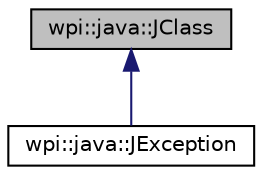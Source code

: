 digraph "wpi::java::JClass"
{
  edge [fontname="Helvetica",fontsize="10",labelfontname="Helvetica",labelfontsize="10"];
  node [fontname="Helvetica",fontsize="10",shape=record];
  Node1 [label="wpi::java::JClass",height=0.2,width=0.4,color="black", fillcolor="grey75", style="filled", fontcolor="black"];
  Node1 -> Node2 [dir="back",color="midnightblue",fontsize="10",style="solid",fontname="Helvetica"];
  Node2 [label="wpi::java::JException",height=0.2,width=0.4,color="black", fillcolor="white", style="filled",URL="$classwpi_1_1java_1_1JException.html"];
}
